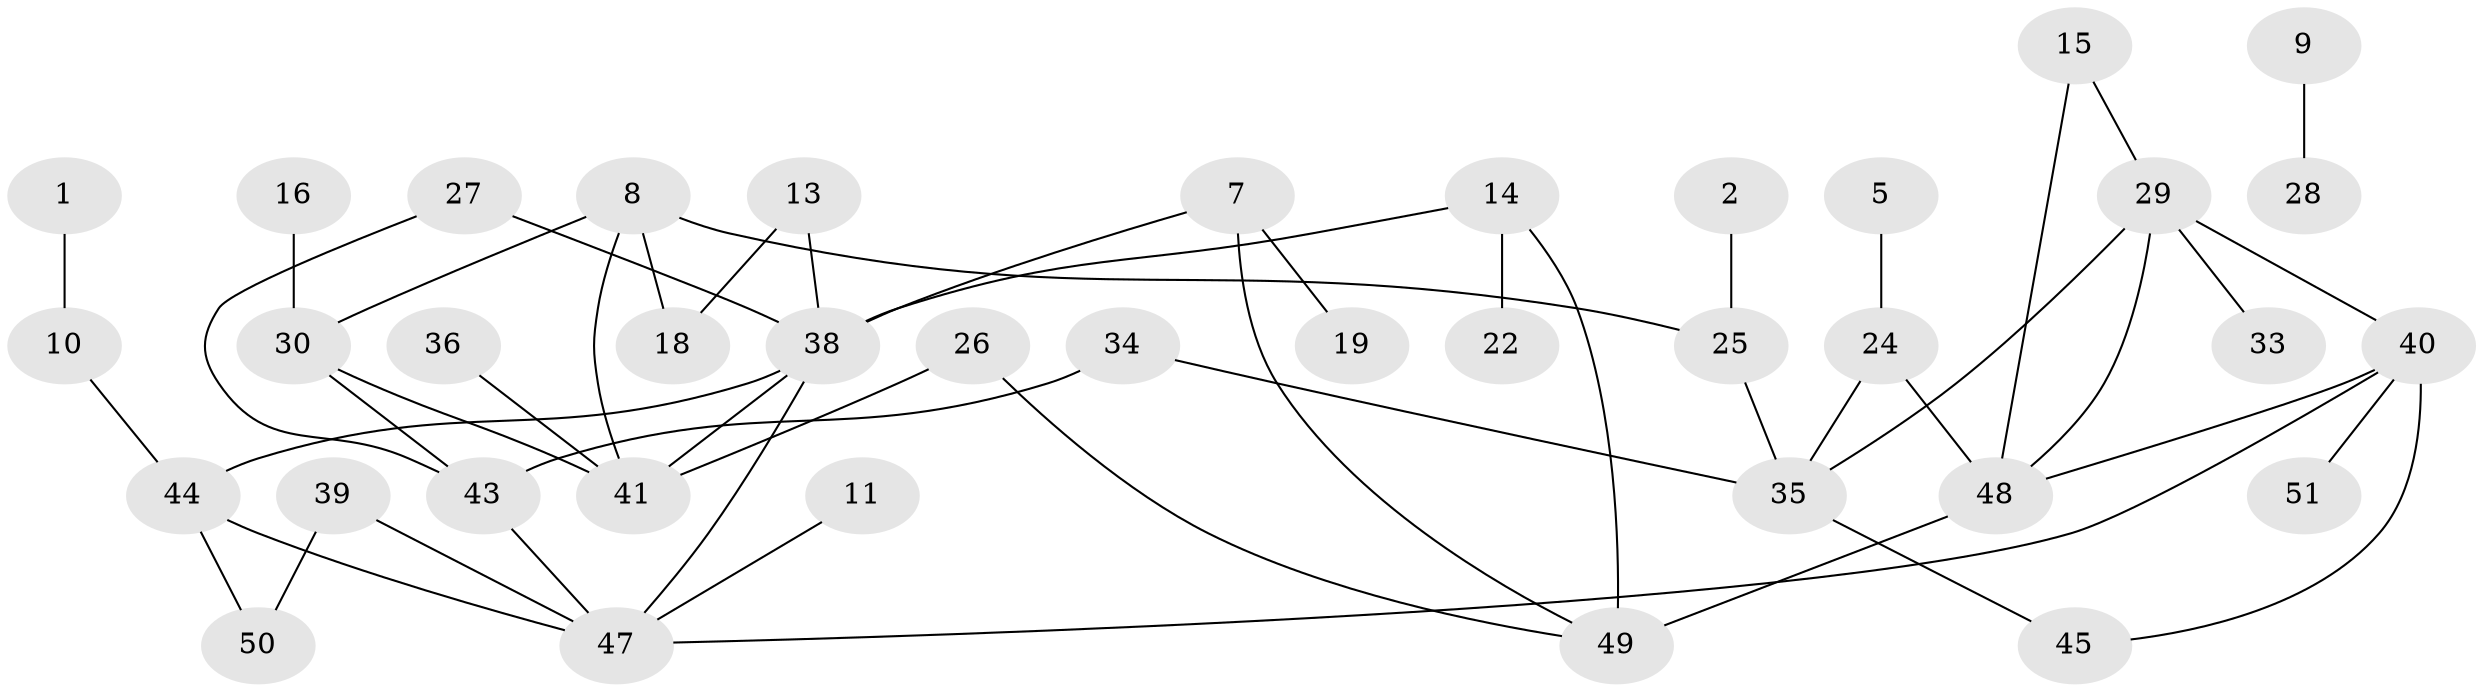 // original degree distribution, {3: 0.1782178217821782, 4: 0.09900990099009901, 1: 0.2376237623762376, 2: 0.3069306930693069, 0: 0.1188118811881188, 5: 0.039603960396039604, 6: 0.019801980198019802}
// Generated by graph-tools (version 1.1) at 2025/49/03/09/25 03:49:14]
// undirected, 38 vertices, 51 edges
graph export_dot {
graph [start="1"]
  node [color=gray90,style=filled];
  1;
  2;
  5;
  7;
  8;
  9;
  10;
  11;
  13;
  14;
  15;
  16;
  18;
  19;
  22;
  24;
  25;
  26;
  27;
  28;
  29;
  30;
  33;
  34;
  35;
  36;
  38;
  39;
  40;
  41;
  43;
  44;
  45;
  47;
  48;
  49;
  50;
  51;
  1 -- 10 [weight=1.0];
  2 -- 25 [weight=1.0];
  5 -- 24 [weight=1.0];
  7 -- 19 [weight=1.0];
  7 -- 38 [weight=1.0];
  7 -- 49 [weight=1.0];
  8 -- 18 [weight=1.0];
  8 -- 25 [weight=1.0];
  8 -- 30 [weight=1.0];
  8 -- 41 [weight=1.0];
  9 -- 28 [weight=1.0];
  10 -- 44 [weight=1.0];
  11 -- 47 [weight=1.0];
  13 -- 18 [weight=1.0];
  13 -- 38 [weight=1.0];
  14 -- 22 [weight=1.0];
  14 -- 38 [weight=1.0];
  14 -- 49 [weight=1.0];
  15 -- 29 [weight=1.0];
  15 -- 48 [weight=1.0];
  16 -- 30 [weight=1.0];
  24 -- 35 [weight=1.0];
  24 -- 48 [weight=1.0];
  25 -- 35 [weight=1.0];
  26 -- 41 [weight=1.0];
  26 -- 49 [weight=1.0];
  27 -- 38 [weight=1.0];
  27 -- 43 [weight=1.0];
  29 -- 33 [weight=1.0];
  29 -- 35 [weight=1.0];
  29 -- 40 [weight=1.0];
  29 -- 48 [weight=2.0];
  30 -- 41 [weight=1.0];
  30 -- 43 [weight=1.0];
  34 -- 35 [weight=2.0];
  34 -- 43 [weight=1.0];
  35 -- 45 [weight=1.0];
  36 -- 41 [weight=1.0];
  38 -- 41 [weight=1.0];
  38 -- 44 [weight=1.0];
  38 -- 47 [weight=1.0];
  39 -- 47 [weight=1.0];
  39 -- 50 [weight=1.0];
  40 -- 45 [weight=1.0];
  40 -- 47 [weight=1.0];
  40 -- 48 [weight=1.0];
  40 -- 51 [weight=1.0];
  43 -- 47 [weight=1.0];
  44 -- 47 [weight=1.0];
  44 -- 50 [weight=1.0];
  48 -- 49 [weight=2.0];
}
